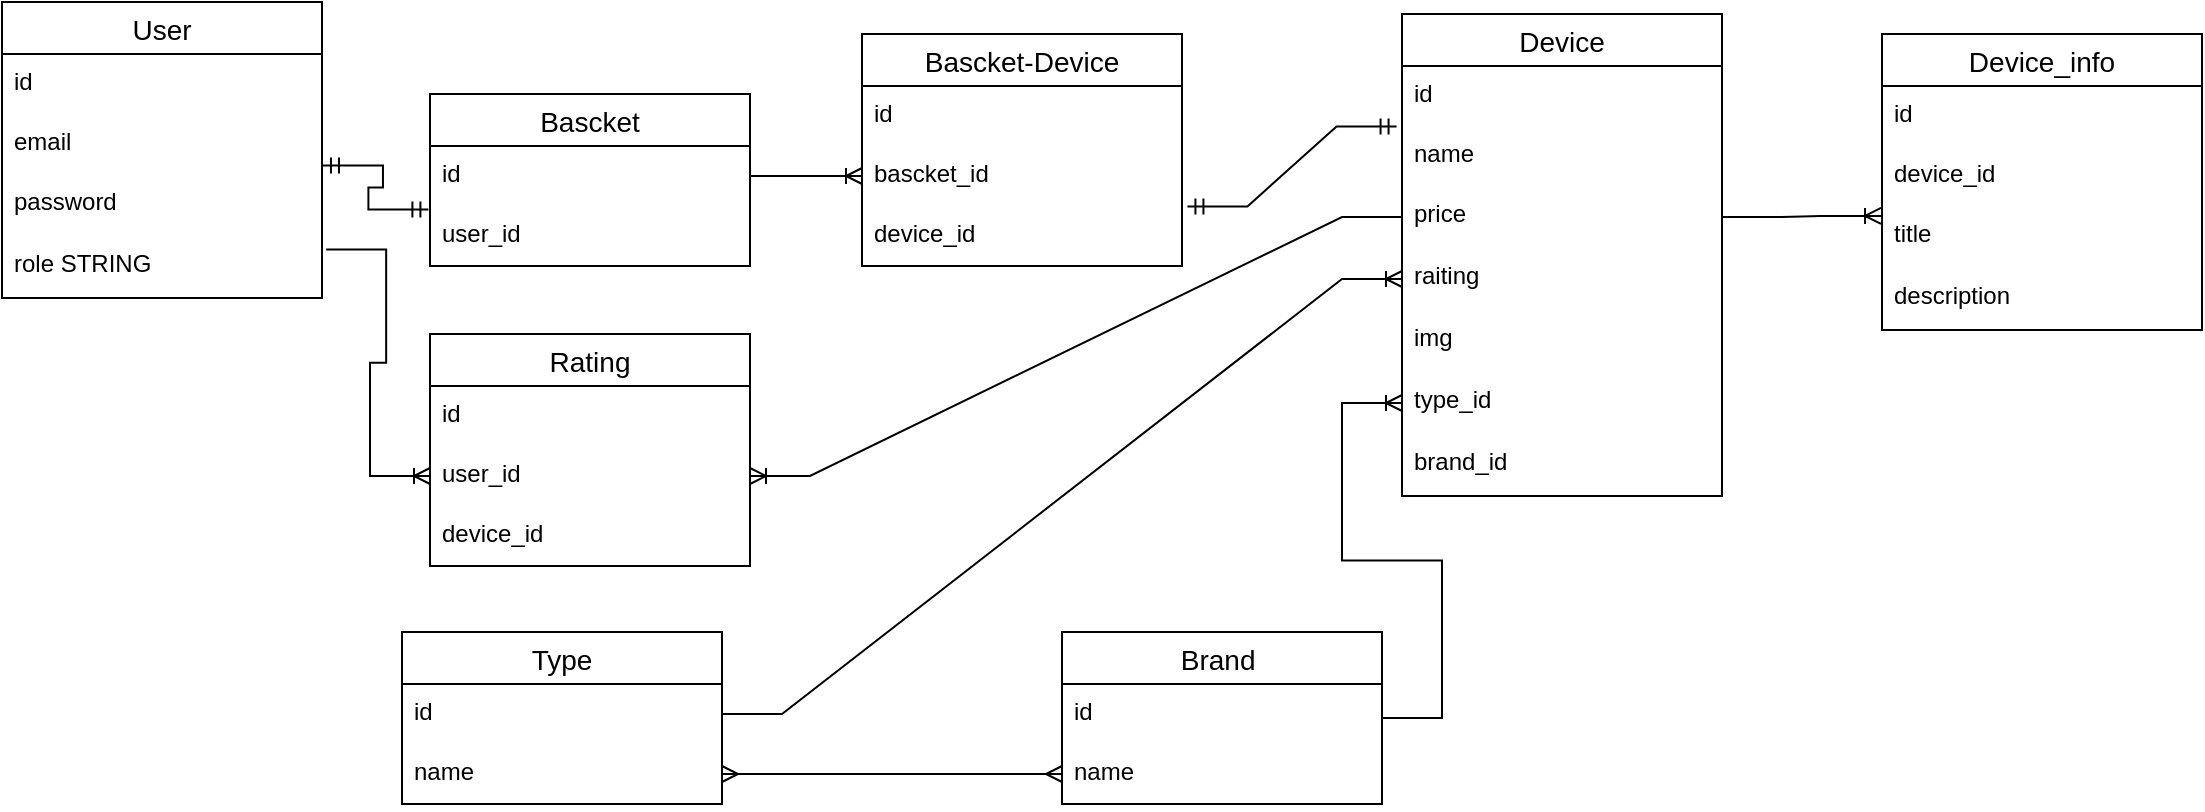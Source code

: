 <mxfile version="18.1.3" type="device"><diagram id="d-rb6rGyXDPJci345NrU" name="Страница 1"><mxGraphModel dx="1278" dy="660" grid="1" gridSize="10" guides="1" tooltips="1" connect="1" arrows="1" fold="1" page="1" pageScale="1" pageWidth="827" pageHeight="1169" math="0" shadow="0"><root><mxCell id="0"/><mxCell id="1" parent="0"/><mxCell id="nkmAi1UO7Y030yu5CHBE-2" value="User" style="swimlane;fontStyle=0;childLayout=stackLayout;horizontal=1;startSize=26;horizontalStack=0;resizeParent=1;resizeParentMax=0;resizeLast=0;collapsible=1;marginBottom=0;align=center;fontSize=14;" vertex="1" parent="1"><mxGeometry x="40" y="154" width="160" height="148" as="geometry"/></mxCell><mxCell id="nkmAi1UO7Y030yu5CHBE-3" value="id" style="text;strokeColor=none;fillColor=none;spacingLeft=4;spacingRight=4;overflow=hidden;rotatable=0;points=[[0,0.5],[1,0.5]];portConstraint=eastwest;fontSize=12;" vertex="1" parent="nkmAi1UO7Y030yu5CHBE-2"><mxGeometry y="26" width="160" height="30" as="geometry"/></mxCell><mxCell id="nkmAi1UO7Y030yu5CHBE-4" value="email" style="text;strokeColor=none;fillColor=none;spacingLeft=4;spacingRight=4;overflow=hidden;rotatable=0;points=[[0,0.5],[1,0.5]];portConstraint=eastwest;fontSize=12;" vertex="1" parent="nkmAi1UO7Y030yu5CHBE-2"><mxGeometry y="56" width="160" height="30" as="geometry"/></mxCell><mxCell id="nkmAi1UO7Y030yu5CHBE-5" value="password" style="text;strokeColor=none;fillColor=none;spacingLeft=4;spacingRight=4;overflow=hidden;rotatable=0;points=[[0,0.5],[1,0.5]];portConstraint=eastwest;fontSize=12;" vertex="1" parent="nkmAi1UO7Y030yu5CHBE-2"><mxGeometry y="86" width="160" height="31" as="geometry"/></mxCell><mxCell id="nkmAi1UO7Y030yu5CHBE-6" value="role STRING" style="text;strokeColor=none;fillColor=none;spacingLeft=4;spacingRight=4;overflow=hidden;rotatable=0;points=[[0,0.5],[1,0.5]];portConstraint=eastwest;fontSize=12;" vertex="1" parent="nkmAi1UO7Y030yu5CHBE-2"><mxGeometry y="117" width="160" height="31" as="geometry"/></mxCell><mxCell id="nkmAi1UO7Y030yu5CHBE-7" value="Bascket" style="swimlane;fontStyle=0;childLayout=stackLayout;horizontal=1;startSize=26;horizontalStack=0;resizeParent=1;resizeParentMax=0;resizeLast=0;collapsible=1;marginBottom=0;align=center;fontSize=14;" vertex="1" parent="1"><mxGeometry x="254" y="200" width="160" height="86" as="geometry"/></mxCell><mxCell id="nkmAi1UO7Y030yu5CHBE-8" value="id" style="text;strokeColor=none;fillColor=none;spacingLeft=4;spacingRight=4;overflow=hidden;rotatable=0;points=[[0,0.5],[1,0.5]];portConstraint=eastwest;fontSize=12;" vertex="1" parent="nkmAi1UO7Y030yu5CHBE-7"><mxGeometry y="26" width="160" height="30" as="geometry"/></mxCell><mxCell id="nkmAi1UO7Y030yu5CHBE-9" value="user_id" style="text;strokeColor=none;fillColor=none;spacingLeft=4;spacingRight=4;overflow=hidden;rotatable=0;points=[[0,0.5],[1,0.5]];portConstraint=eastwest;fontSize=12;" vertex="1" parent="nkmAi1UO7Y030yu5CHBE-7"><mxGeometry y="56" width="160" height="30" as="geometry"/></mxCell><mxCell id="nkmAi1UO7Y030yu5CHBE-12" value="" style="edgeStyle=entityRelationEdgeStyle;fontSize=12;html=1;endArrow=ERmandOne;startArrow=ERmandOne;rounded=0;exitX=1.003;exitY=0.86;exitDx=0;exitDy=0;exitPerimeter=0;entryX=-0.005;entryY=1.06;entryDx=0;entryDy=0;entryPerimeter=0;" edge="1" parent="1" source="nkmAi1UO7Y030yu5CHBE-4" target="nkmAi1UO7Y030yu5CHBE-8"><mxGeometry width="100" height="100" relative="1" as="geometry"><mxPoint x="360" y="390" as="sourcePoint"/><mxPoint x="460" y="290" as="targetPoint"/></mxGeometry></mxCell><mxCell id="nkmAi1UO7Y030yu5CHBE-13" value="Device" style="swimlane;fontStyle=0;childLayout=stackLayout;horizontal=1;startSize=26;horizontalStack=0;resizeParent=1;resizeParentMax=0;resizeLast=0;collapsible=1;marginBottom=0;align=center;fontSize=14;" vertex="1" parent="1"><mxGeometry x="740" y="160" width="160" height="241" as="geometry"/></mxCell><mxCell id="nkmAi1UO7Y030yu5CHBE-14" value="id" style="text;strokeColor=none;fillColor=none;spacingLeft=4;spacingRight=4;overflow=hidden;rotatable=0;points=[[0,0.5],[1,0.5]];portConstraint=eastwest;fontSize=12;" vertex="1" parent="nkmAi1UO7Y030yu5CHBE-13"><mxGeometry y="26" width="160" height="30" as="geometry"/></mxCell><mxCell id="nkmAi1UO7Y030yu5CHBE-15" value="name" style="text;strokeColor=none;fillColor=none;spacingLeft=4;spacingRight=4;overflow=hidden;rotatable=0;points=[[0,0.5],[1,0.5]];portConstraint=eastwest;fontSize=12;" vertex="1" parent="nkmAi1UO7Y030yu5CHBE-13"><mxGeometry y="56" width="160" height="30" as="geometry"/></mxCell><mxCell id="nkmAi1UO7Y030yu5CHBE-16" value="price" style="text;strokeColor=none;fillColor=none;spacingLeft=4;spacingRight=4;overflow=hidden;rotatable=0;points=[[0,0.5],[1,0.5]];portConstraint=eastwest;fontSize=12;" vertex="1" parent="nkmAi1UO7Y030yu5CHBE-13"><mxGeometry y="86" width="160" height="31" as="geometry"/></mxCell><mxCell id="nkmAi1UO7Y030yu5CHBE-17" value="raiting" style="text;strokeColor=none;fillColor=none;spacingLeft=4;spacingRight=4;overflow=hidden;rotatable=0;points=[[0,0.5],[1,0.5]];portConstraint=eastwest;fontSize=12;" vertex="1" parent="nkmAi1UO7Y030yu5CHBE-13"><mxGeometry y="117" width="160" height="31" as="geometry"/></mxCell><mxCell id="nkmAi1UO7Y030yu5CHBE-18" value="img" style="text;strokeColor=none;fillColor=none;spacingLeft=4;spacingRight=4;overflow=hidden;rotatable=0;points=[[0,0.5],[1,0.5]];portConstraint=eastwest;fontSize=12;" vertex="1" parent="nkmAi1UO7Y030yu5CHBE-13"><mxGeometry y="148" width="160" height="31" as="geometry"/></mxCell><mxCell id="nkmAi1UO7Y030yu5CHBE-19" value="type_id" style="text;strokeColor=none;fillColor=none;spacingLeft=4;spacingRight=4;overflow=hidden;rotatable=0;points=[[0,0.5],[1,0.5]];portConstraint=eastwest;fontSize=12;" vertex="1" parent="nkmAi1UO7Y030yu5CHBE-13"><mxGeometry y="179" width="160" height="31" as="geometry"/></mxCell><mxCell id="nkmAi1UO7Y030yu5CHBE-20" value="brand_id" style="text;strokeColor=none;fillColor=none;spacingLeft=4;spacingRight=4;overflow=hidden;rotatable=0;points=[[0,0.5],[1,0.5]];portConstraint=eastwest;fontSize=12;" vertex="1" parent="nkmAi1UO7Y030yu5CHBE-13"><mxGeometry y="210" width="160" height="31" as="geometry"/></mxCell><mxCell id="nkmAi1UO7Y030yu5CHBE-21" value="Type" style="swimlane;fontStyle=0;childLayout=stackLayout;horizontal=1;startSize=26;horizontalStack=0;resizeParent=1;resizeParentMax=0;resizeLast=0;collapsible=1;marginBottom=0;align=center;fontSize=14;" vertex="1" parent="1"><mxGeometry x="240" y="469" width="160" height="86" as="geometry"/></mxCell><mxCell id="nkmAi1UO7Y030yu5CHBE-22" value="id" style="text;strokeColor=none;fillColor=none;spacingLeft=4;spacingRight=4;overflow=hidden;rotatable=0;points=[[0,0.5],[1,0.5]];portConstraint=eastwest;fontSize=12;" vertex="1" parent="nkmAi1UO7Y030yu5CHBE-21"><mxGeometry y="26" width="160" height="30" as="geometry"/></mxCell><mxCell id="nkmAi1UO7Y030yu5CHBE-23" value="name" style="text;strokeColor=none;fillColor=none;spacingLeft=4;spacingRight=4;overflow=hidden;rotatable=0;points=[[0,0.5],[1,0.5]];portConstraint=eastwest;fontSize=12;" vertex="1" parent="nkmAi1UO7Y030yu5CHBE-21"><mxGeometry y="56" width="160" height="30" as="geometry"/></mxCell><mxCell id="nkmAi1UO7Y030yu5CHBE-25" value="Brand " style="swimlane;fontStyle=0;childLayout=stackLayout;horizontal=1;startSize=26;horizontalStack=0;resizeParent=1;resizeParentMax=0;resizeLast=0;collapsible=1;marginBottom=0;align=center;fontSize=14;" vertex="1" parent="1"><mxGeometry x="570" y="469" width="160" height="86" as="geometry"/></mxCell><mxCell id="nkmAi1UO7Y030yu5CHBE-26" value="id" style="text;strokeColor=none;fillColor=none;spacingLeft=4;spacingRight=4;overflow=hidden;rotatable=0;points=[[0,0.5],[1,0.5]];portConstraint=eastwest;fontSize=12;" vertex="1" parent="nkmAi1UO7Y030yu5CHBE-25"><mxGeometry y="26" width="160" height="30" as="geometry"/></mxCell><mxCell id="nkmAi1UO7Y030yu5CHBE-27" value="name" style="text;strokeColor=none;fillColor=none;spacingLeft=4;spacingRight=4;overflow=hidden;rotatable=0;points=[[0,0.5],[1,0.5]];portConstraint=eastwest;fontSize=12;" vertex="1" parent="nkmAi1UO7Y030yu5CHBE-25"><mxGeometry y="56" width="160" height="30" as="geometry"/></mxCell><mxCell id="nkmAi1UO7Y030yu5CHBE-29" value="" style="edgeStyle=entityRelationEdgeStyle;fontSize=12;html=1;endArrow=ERoneToMany;rounded=0;entryX=0;entryY=0.5;entryDx=0;entryDy=0;exitX=1;exitY=0.5;exitDx=0;exitDy=0;" edge="1" parent="1" source="nkmAi1UO7Y030yu5CHBE-22" target="nkmAi1UO7Y030yu5CHBE-17"><mxGeometry width="100" height="100" relative="1" as="geometry"><mxPoint x="330" y="410" as="sourcePoint"/><mxPoint x="460" y="290" as="targetPoint"/></mxGeometry></mxCell><mxCell id="nkmAi1UO7Y030yu5CHBE-30" value="" style="edgeStyle=entityRelationEdgeStyle;fontSize=12;html=1;endArrow=ERmany;startArrow=ERmany;rounded=0;entryX=0;entryY=0.5;entryDx=0;entryDy=0;" edge="1" parent="1" target="nkmAi1UO7Y030yu5CHBE-27"><mxGeometry width="100" height="100" relative="1" as="geometry"><mxPoint x="400" y="540" as="sourcePoint"/><mxPoint x="500" y="440" as="targetPoint"/></mxGeometry></mxCell><mxCell id="nkmAi1UO7Y030yu5CHBE-31" value="" style="edgeStyle=entityRelationEdgeStyle;fontSize=12;html=1;endArrow=ERoneToMany;rounded=0;entryX=0;entryY=0.5;entryDx=0;entryDy=0;" edge="1" parent="1" source="nkmAi1UO7Y030yu5CHBE-25" target="nkmAi1UO7Y030yu5CHBE-19"><mxGeometry width="100" height="100" relative="1" as="geometry"><mxPoint x="360" y="390" as="sourcePoint"/><mxPoint x="460" y="290" as="targetPoint"/></mxGeometry></mxCell><mxCell id="nkmAi1UO7Y030yu5CHBE-32" value="Device_info" style="swimlane;fontStyle=0;childLayout=stackLayout;horizontal=1;startSize=26;horizontalStack=0;resizeParent=1;resizeParentMax=0;resizeLast=0;collapsible=1;marginBottom=0;align=center;fontSize=14;" vertex="1" parent="1"><mxGeometry x="980" y="170" width="160" height="148" as="geometry"/></mxCell><mxCell id="nkmAi1UO7Y030yu5CHBE-33" value="id" style="text;strokeColor=none;fillColor=none;spacingLeft=4;spacingRight=4;overflow=hidden;rotatable=0;points=[[0,0.5],[1,0.5]];portConstraint=eastwest;fontSize=12;" vertex="1" parent="nkmAi1UO7Y030yu5CHBE-32"><mxGeometry y="26" width="160" height="30" as="geometry"/></mxCell><mxCell id="nkmAi1UO7Y030yu5CHBE-34" value="device_id " style="text;strokeColor=none;fillColor=none;spacingLeft=4;spacingRight=4;overflow=hidden;rotatable=0;points=[[0,0.5],[1,0.5]];portConstraint=eastwest;fontSize=12;" vertex="1" parent="nkmAi1UO7Y030yu5CHBE-32"><mxGeometry y="56" width="160" height="30" as="geometry"/></mxCell><mxCell id="nkmAi1UO7Y030yu5CHBE-35" value="title" style="text;strokeColor=none;fillColor=none;spacingLeft=4;spacingRight=4;overflow=hidden;rotatable=0;points=[[0,0.5],[1,0.5]];portConstraint=eastwest;fontSize=12;" vertex="1" parent="nkmAi1UO7Y030yu5CHBE-32"><mxGeometry y="86" width="160" height="31" as="geometry"/></mxCell><mxCell id="nkmAi1UO7Y030yu5CHBE-36" value="description" style="text;strokeColor=none;fillColor=none;spacingLeft=4;spacingRight=4;overflow=hidden;rotatable=0;points=[[0,0.5],[1,0.5]];portConstraint=eastwest;fontSize=12;" vertex="1" parent="nkmAi1UO7Y030yu5CHBE-32"><mxGeometry y="117" width="160" height="31" as="geometry"/></mxCell><mxCell id="nkmAi1UO7Y030yu5CHBE-40" value="Bascket-Device" style="swimlane;fontStyle=0;childLayout=stackLayout;horizontal=1;startSize=26;horizontalStack=0;resizeParent=1;resizeParentMax=0;resizeLast=0;collapsible=1;marginBottom=0;align=center;fontSize=14;" vertex="1" parent="1"><mxGeometry x="470" y="170" width="160" height="116" as="geometry"/></mxCell><mxCell id="nkmAi1UO7Y030yu5CHBE-41" value="id" style="text;strokeColor=none;fillColor=none;spacingLeft=4;spacingRight=4;overflow=hidden;rotatable=0;points=[[0,0.5],[1,0.5]];portConstraint=eastwest;fontSize=12;" vertex="1" parent="nkmAi1UO7Y030yu5CHBE-40"><mxGeometry y="26" width="160" height="30" as="geometry"/></mxCell><mxCell id="nkmAi1UO7Y030yu5CHBE-42" value="bascket_id" style="text;strokeColor=none;fillColor=none;spacingLeft=4;spacingRight=4;overflow=hidden;rotatable=0;points=[[0,0.5],[1,0.5]];portConstraint=eastwest;fontSize=12;" vertex="1" parent="nkmAi1UO7Y030yu5CHBE-40"><mxGeometry y="56" width="160" height="30" as="geometry"/></mxCell><mxCell id="nkmAi1UO7Y030yu5CHBE-43" value="device_id" style="text;strokeColor=none;fillColor=none;spacingLeft=4;spacingRight=4;overflow=hidden;rotatable=0;points=[[0,0.5],[1,0.5]];portConstraint=eastwest;fontSize=12;" vertex="1" parent="nkmAi1UO7Y030yu5CHBE-40"><mxGeometry y="86" width="160" height="30" as="geometry"/></mxCell><mxCell id="nkmAi1UO7Y030yu5CHBE-44" value="" style="edgeStyle=entityRelationEdgeStyle;fontSize=12;html=1;endArrow=ERoneToMany;rounded=0;exitX=1;exitY=0.5;exitDx=0;exitDy=0;entryX=-0.003;entryY=0.161;entryDx=0;entryDy=0;entryPerimeter=0;" edge="1" parent="1" source="nkmAi1UO7Y030yu5CHBE-16" target="nkmAi1UO7Y030yu5CHBE-35"><mxGeometry width="100" height="100" relative="1" as="geometry"><mxPoint x="550" y="290" as="sourcePoint"/><mxPoint x="650" y="190" as="targetPoint"/></mxGeometry></mxCell><mxCell id="nkmAi1UO7Y030yu5CHBE-45" value="" style="edgeStyle=entityRelationEdgeStyle;fontSize=12;html=1;endArrow=ERmandOne;startArrow=ERmandOne;rounded=0;entryX=-0.017;entryY=0.007;entryDx=0;entryDy=0;entryPerimeter=0;exitX=1.017;exitY=0.007;exitDx=0;exitDy=0;exitPerimeter=0;" edge="1" parent="1" source="nkmAi1UO7Y030yu5CHBE-43" target="nkmAi1UO7Y030yu5CHBE-15"><mxGeometry width="100" height="100" relative="1" as="geometry"><mxPoint x="550" y="290" as="sourcePoint"/><mxPoint x="650" y="190" as="targetPoint"/></mxGeometry></mxCell><mxCell id="nkmAi1UO7Y030yu5CHBE-46" value="" style="edgeStyle=entityRelationEdgeStyle;fontSize=12;html=1;endArrow=ERoneToMany;rounded=0;exitX=1;exitY=0.5;exitDx=0;exitDy=0;entryX=0;entryY=0.5;entryDx=0;entryDy=0;" edge="1" parent="1" source="nkmAi1UO7Y030yu5CHBE-8" target="nkmAi1UO7Y030yu5CHBE-42"><mxGeometry width="100" height="100" relative="1" as="geometry"><mxPoint x="550" y="290" as="sourcePoint"/><mxPoint x="650" y="190" as="targetPoint"/></mxGeometry></mxCell><mxCell id="nkmAi1UO7Y030yu5CHBE-47" value="Rating" style="swimlane;fontStyle=0;childLayout=stackLayout;horizontal=1;startSize=26;horizontalStack=0;resizeParent=1;resizeParentMax=0;resizeLast=0;collapsible=1;marginBottom=0;align=center;fontSize=14;" vertex="1" parent="1"><mxGeometry x="254" y="320" width="160" height="116" as="geometry"/></mxCell><mxCell id="nkmAi1UO7Y030yu5CHBE-48" value="id" style="text;strokeColor=none;fillColor=none;spacingLeft=4;spacingRight=4;overflow=hidden;rotatable=0;points=[[0,0.5],[1,0.5]];portConstraint=eastwest;fontSize=12;" vertex="1" parent="nkmAi1UO7Y030yu5CHBE-47"><mxGeometry y="26" width="160" height="30" as="geometry"/></mxCell><mxCell id="nkmAi1UO7Y030yu5CHBE-49" value="user_id" style="text;strokeColor=none;fillColor=none;spacingLeft=4;spacingRight=4;overflow=hidden;rotatable=0;points=[[0,0.5],[1,0.5]];portConstraint=eastwest;fontSize=12;" vertex="1" parent="nkmAi1UO7Y030yu5CHBE-47"><mxGeometry y="56" width="160" height="30" as="geometry"/></mxCell><mxCell id="nkmAi1UO7Y030yu5CHBE-50" value="device_id" style="text;strokeColor=none;fillColor=none;spacingLeft=4;spacingRight=4;overflow=hidden;rotatable=0;points=[[0,0.5],[1,0.5]];portConstraint=eastwest;fontSize=12;" vertex="1" parent="nkmAi1UO7Y030yu5CHBE-47"><mxGeometry y="86" width="160" height="30" as="geometry"/></mxCell><mxCell id="nkmAi1UO7Y030yu5CHBE-51" value="" style="edgeStyle=entityRelationEdgeStyle;fontSize=12;html=1;endArrow=ERoneToMany;rounded=0;exitX=1.013;exitY=0.219;exitDx=0;exitDy=0;exitPerimeter=0;" edge="1" parent="1" source="nkmAi1UO7Y030yu5CHBE-6" target="nkmAi1UO7Y030yu5CHBE-49"><mxGeometry width="100" height="100" relative="1" as="geometry"><mxPoint x="550" y="370" as="sourcePoint"/><mxPoint x="650" y="270" as="targetPoint"/></mxGeometry></mxCell><mxCell id="nkmAi1UO7Y030yu5CHBE-52" value="" style="edgeStyle=entityRelationEdgeStyle;fontSize=12;html=1;endArrow=ERoneToMany;rounded=0;" edge="1" parent="1" source="nkmAi1UO7Y030yu5CHBE-16" target="nkmAi1UO7Y030yu5CHBE-49"><mxGeometry width="100" height="100" relative="1" as="geometry"><mxPoint x="550" y="370" as="sourcePoint"/><mxPoint x="650" y="270" as="targetPoint"/></mxGeometry></mxCell></root></mxGraphModel></diagram></mxfile>